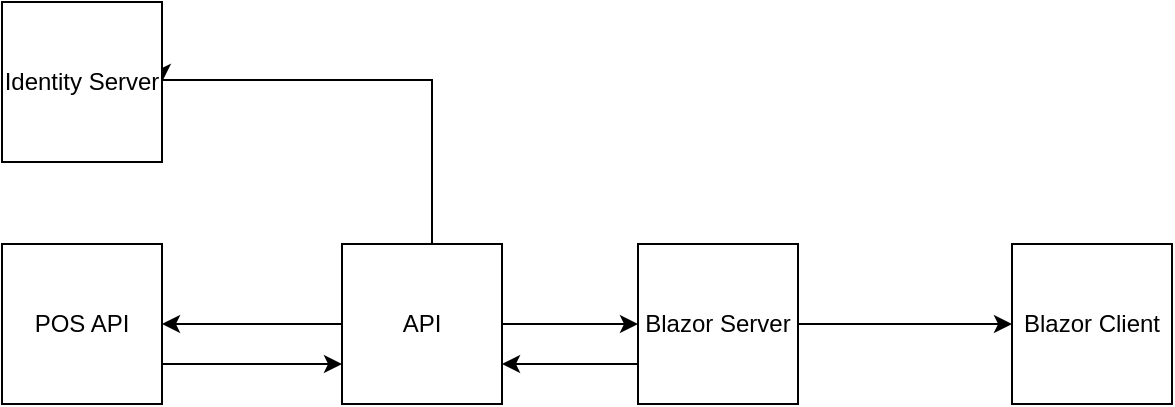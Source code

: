 <mxfile version="18.0.7" type="github">
  <diagram id="7yQhOzrN2eZYEKc4RuEi" name="Page-1">
    <mxGraphModel dx="1102" dy="618" grid="0" gridSize="10" guides="1" tooltips="1" connect="1" arrows="1" fold="1" page="1" pageScale="1" pageWidth="850" pageHeight="1100" math="0" shadow="0">
      <root>
        <mxCell id="0" />
        <mxCell id="1" parent="0" />
        <mxCell id="xIJ0mPSYSvT4LCEAJryb-13" style="edgeStyle=orthogonalEdgeStyle;rounded=0;orthogonalLoop=1;jettySize=auto;html=1;entryX=0;entryY=0.75;entryDx=0;entryDy=0;" edge="1" parent="1" source="xIJ0mPSYSvT4LCEAJryb-1" target="xIJ0mPSYSvT4LCEAJryb-2">
          <mxGeometry relative="1" as="geometry">
            <Array as="points">
              <mxPoint x="171" y="206" />
              <mxPoint x="171" y="206" />
            </Array>
          </mxGeometry>
        </mxCell>
        <mxCell id="xIJ0mPSYSvT4LCEAJryb-1" value="POS API" style="whiteSpace=wrap;html=1;aspect=fixed;" vertex="1" parent="1">
          <mxGeometry x="105" y="146" width="80" height="80" as="geometry" />
        </mxCell>
        <mxCell id="xIJ0mPSYSvT4LCEAJryb-4" value="" style="edgeStyle=orthogonalEdgeStyle;rounded=0;orthogonalLoop=1;jettySize=auto;html=1;" edge="1" parent="1" source="xIJ0mPSYSvT4LCEAJryb-2" target="xIJ0mPSYSvT4LCEAJryb-1">
          <mxGeometry relative="1" as="geometry" />
        </mxCell>
        <mxCell id="xIJ0mPSYSvT4LCEAJryb-7" style="edgeStyle=orthogonalEdgeStyle;rounded=0;orthogonalLoop=1;jettySize=auto;html=1;entryX=1;entryY=0.5;entryDx=0;entryDy=0;" edge="1" parent="1" source="xIJ0mPSYSvT4LCEAJryb-2" target="xIJ0mPSYSvT4LCEAJryb-3">
          <mxGeometry relative="1" as="geometry">
            <mxPoint x="315" y="64" as="targetPoint" />
            <Array as="points">
              <mxPoint x="320" y="64" />
            </Array>
          </mxGeometry>
        </mxCell>
        <mxCell id="xIJ0mPSYSvT4LCEAJryb-10" value="" style="edgeStyle=orthogonalEdgeStyle;rounded=0;orthogonalLoop=1;jettySize=auto;html=1;" edge="1" parent="1" source="xIJ0mPSYSvT4LCEAJryb-2" target="xIJ0mPSYSvT4LCEAJryb-8">
          <mxGeometry relative="1" as="geometry" />
        </mxCell>
        <mxCell id="xIJ0mPSYSvT4LCEAJryb-2" value="API" style="whiteSpace=wrap;html=1;aspect=fixed;" vertex="1" parent="1">
          <mxGeometry x="275" y="146" width="80" height="80" as="geometry" />
        </mxCell>
        <mxCell id="xIJ0mPSYSvT4LCEAJryb-3" value="Identity Server" style="whiteSpace=wrap;html=1;aspect=fixed;" vertex="1" parent="1">
          <mxGeometry x="105" y="25" width="80" height="80" as="geometry" />
        </mxCell>
        <mxCell id="xIJ0mPSYSvT4LCEAJryb-11" value="" style="edgeStyle=orthogonalEdgeStyle;rounded=0;orthogonalLoop=1;jettySize=auto;html=1;" edge="1" parent="1" source="xIJ0mPSYSvT4LCEAJryb-8" target="xIJ0mPSYSvT4LCEAJryb-9">
          <mxGeometry relative="1" as="geometry" />
        </mxCell>
        <mxCell id="xIJ0mPSYSvT4LCEAJryb-12" style="edgeStyle=orthogonalEdgeStyle;rounded=0;orthogonalLoop=1;jettySize=auto;html=1;entryX=1;entryY=0.75;entryDx=0;entryDy=0;" edge="1" parent="1" source="xIJ0mPSYSvT4LCEAJryb-8" target="xIJ0mPSYSvT4LCEAJryb-2">
          <mxGeometry relative="1" as="geometry">
            <Array as="points">
              <mxPoint x="412" y="206" />
              <mxPoint x="412" y="206" />
            </Array>
          </mxGeometry>
        </mxCell>
        <mxCell id="xIJ0mPSYSvT4LCEAJryb-8" value="Blazor Server" style="whiteSpace=wrap;html=1;aspect=fixed;" vertex="1" parent="1">
          <mxGeometry x="423" y="146" width="80" height="80" as="geometry" />
        </mxCell>
        <mxCell id="xIJ0mPSYSvT4LCEAJryb-9" value="Blazor Client" style="whiteSpace=wrap;html=1;aspect=fixed;" vertex="1" parent="1">
          <mxGeometry x="610" y="146" width="80" height="80" as="geometry" />
        </mxCell>
      </root>
    </mxGraphModel>
  </diagram>
</mxfile>
